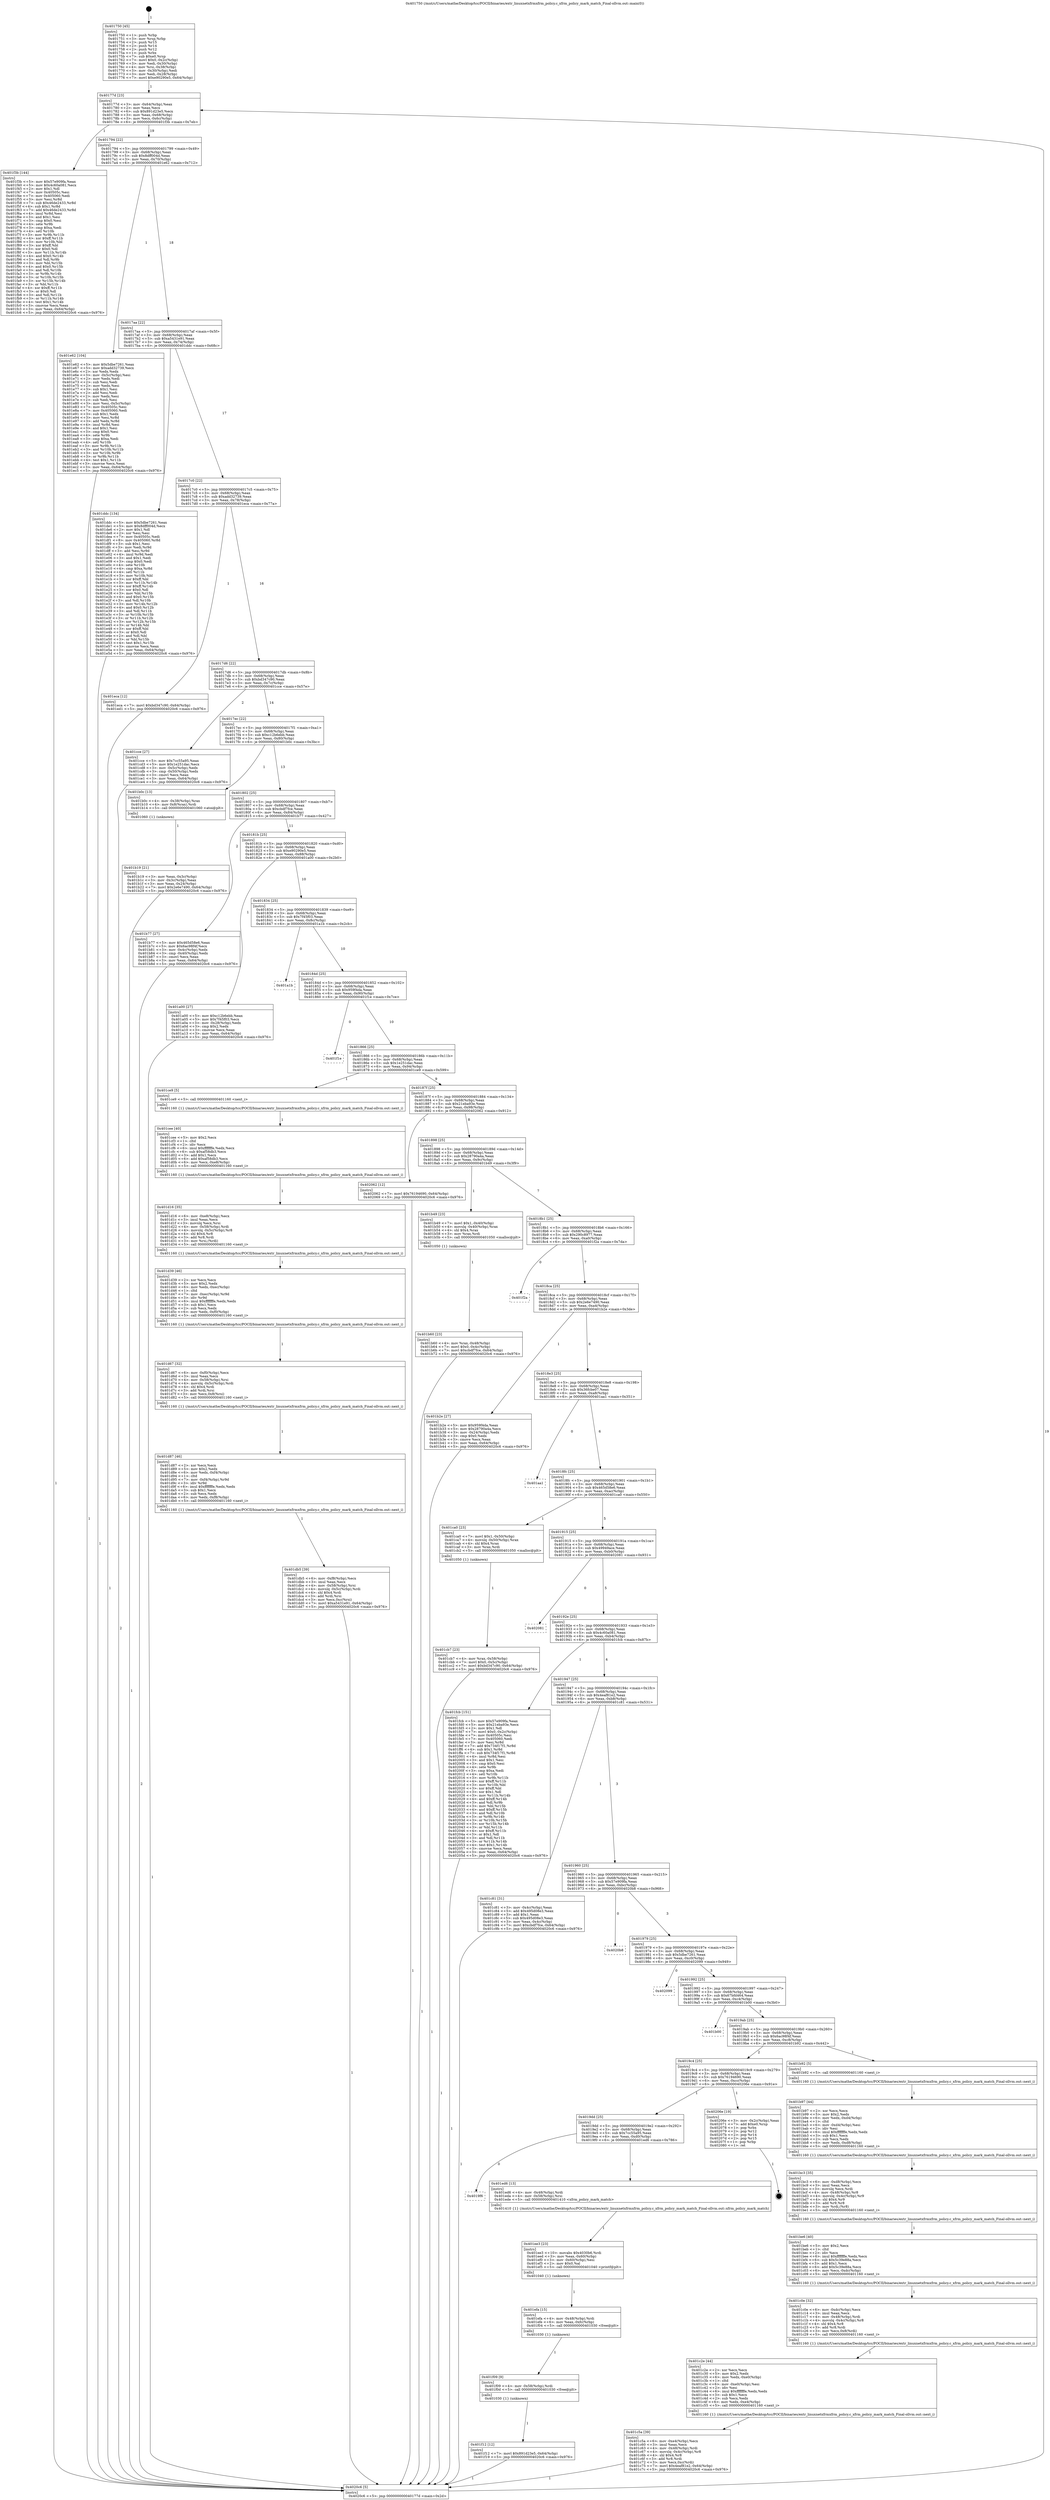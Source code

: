 digraph "0x401750" {
  label = "0x401750 (/mnt/c/Users/mathe/Desktop/tcc/POCII/binaries/extr_linuxnetxfrmxfrm_policy.c_xfrm_policy_mark_match_Final-ollvm.out::main(0))"
  labelloc = "t"
  node[shape=record]

  Entry [label="",width=0.3,height=0.3,shape=circle,fillcolor=black,style=filled]
  "0x40177d" [label="{
     0x40177d [23]\l
     | [instrs]\l
     &nbsp;&nbsp;0x40177d \<+3\>: mov -0x64(%rbp),%eax\l
     &nbsp;&nbsp;0x401780 \<+2\>: mov %eax,%ecx\l
     &nbsp;&nbsp;0x401782 \<+6\>: sub $0x891d23e5,%ecx\l
     &nbsp;&nbsp;0x401788 \<+3\>: mov %eax,-0x68(%rbp)\l
     &nbsp;&nbsp;0x40178b \<+3\>: mov %ecx,-0x6c(%rbp)\l
     &nbsp;&nbsp;0x40178e \<+6\>: je 0000000000401f3b \<main+0x7eb\>\l
  }"]
  "0x401f3b" [label="{
     0x401f3b [144]\l
     | [instrs]\l
     &nbsp;&nbsp;0x401f3b \<+5\>: mov $0x57e909fa,%eax\l
     &nbsp;&nbsp;0x401f40 \<+5\>: mov $0x4c60a081,%ecx\l
     &nbsp;&nbsp;0x401f45 \<+2\>: mov $0x1,%dl\l
     &nbsp;&nbsp;0x401f47 \<+7\>: mov 0x40505c,%esi\l
     &nbsp;&nbsp;0x401f4e \<+7\>: mov 0x405060,%edi\l
     &nbsp;&nbsp;0x401f55 \<+3\>: mov %esi,%r8d\l
     &nbsp;&nbsp;0x401f58 \<+7\>: sub $0x46de2433,%r8d\l
     &nbsp;&nbsp;0x401f5f \<+4\>: sub $0x1,%r8d\l
     &nbsp;&nbsp;0x401f63 \<+7\>: add $0x46de2433,%r8d\l
     &nbsp;&nbsp;0x401f6a \<+4\>: imul %r8d,%esi\l
     &nbsp;&nbsp;0x401f6e \<+3\>: and $0x1,%esi\l
     &nbsp;&nbsp;0x401f71 \<+3\>: cmp $0x0,%esi\l
     &nbsp;&nbsp;0x401f74 \<+4\>: sete %r9b\l
     &nbsp;&nbsp;0x401f78 \<+3\>: cmp $0xa,%edi\l
     &nbsp;&nbsp;0x401f7b \<+4\>: setl %r10b\l
     &nbsp;&nbsp;0x401f7f \<+3\>: mov %r9b,%r11b\l
     &nbsp;&nbsp;0x401f82 \<+4\>: xor $0xff,%r11b\l
     &nbsp;&nbsp;0x401f86 \<+3\>: mov %r10b,%bl\l
     &nbsp;&nbsp;0x401f89 \<+3\>: xor $0xff,%bl\l
     &nbsp;&nbsp;0x401f8c \<+3\>: xor $0x0,%dl\l
     &nbsp;&nbsp;0x401f8f \<+3\>: mov %r11b,%r14b\l
     &nbsp;&nbsp;0x401f92 \<+4\>: and $0x0,%r14b\l
     &nbsp;&nbsp;0x401f96 \<+3\>: and %dl,%r9b\l
     &nbsp;&nbsp;0x401f99 \<+3\>: mov %bl,%r15b\l
     &nbsp;&nbsp;0x401f9c \<+4\>: and $0x0,%r15b\l
     &nbsp;&nbsp;0x401fa0 \<+3\>: and %dl,%r10b\l
     &nbsp;&nbsp;0x401fa3 \<+3\>: or %r9b,%r14b\l
     &nbsp;&nbsp;0x401fa6 \<+3\>: or %r10b,%r15b\l
     &nbsp;&nbsp;0x401fa9 \<+3\>: xor %r15b,%r14b\l
     &nbsp;&nbsp;0x401fac \<+3\>: or %bl,%r11b\l
     &nbsp;&nbsp;0x401faf \<+4\>: xor $0xff,%r11b\l
     &nbsp;&nbsp;0x401fb3 \<+3\>: or $0x0,%dl\l
     &nbsp;&nbsp;0x401fb6 \<+3\>: and %dl,%r11b\l
     &nbsp;&nbsp;0x401fb9 \<+3\>: or %r11b,%r14b\l
     &nbsp;&nbsp;0x401fbc \<+4\>: test $0x1,%r14b\l
     &nbsp;&nbsp;0x401fc0 \<+3\>: cmovne %ecx,%eax\l
     &nbsp;&nbsp;0x401fc3 \<+3\>: mov %eax,-0x64(%rbp)\l
     &nbsp;&nbsp;0x401fc6 \<+5\>: jmp 00000000004020c6 \<main+0x976\>\l
  }"]
  "0x401794" [label="{
     0x401794 [22]\l
     | [instrs]\l
     &nbsp;&nbsp;0x401794 \<+5\>: jmp 0000000000401799 \<main+0x49\>\l
     &nbsp;&nbsp;0x401799 \<+3\>: mov -0x68(%rbp),%eax\l
     &nbsp;&nbsp;0x40179c \<+5\>: sub $0x8dff004d,%eax\l
     &nbsp;&nbsp;0x4017a1 \<+3\>: mov %eax,-0x70(%rbp)\l
     &nbsp;&nbsp;0x4017a4 \<+6\>: je 0000000000401e62 \<main+0x712\>\l
  }"]
  Exit [label="",width=0.3,height=0.3,shape=circle,fillcolor=black,style=filled,peripheries=2]
  "0x401e62" [label="{
     0x401e62 [104]\l
     | [instrs]\l
     &nbsp;&nbsp;0x401e62 \<+5\>: mov $0x5dbe7261,%eax\l
     &nbsp;&nbsp;0x401e67 \<+5\>: mov $0xadd32739,%ecx\l
     &nbsp;&nbsp;0x401e6c \<+2\>: xor %edx,%edx\l
     &nbsp;&nbsp;0x401e6e \<+3\>: mov -0x5c(%rbp),%esi\l
     &nbsp;&nbsp;0x401e71 \<+2\>: mov %edx,%edi\l
     &nbsp;&nbsp;0x401e73 \<+2\>: sub %esi,%edi\l
     &nbsp;&nbsp;0x401e75 \<+2\>: mov %edx,%esi\l
     &nbsp;&nbsp;0x401e77 \<+3\>: sub $0x1,%esi\l
     &nbsp;&nbsp;0x401e7a \<+2\>: add %esi,%edi\l
     &nbsp;&nbsp;0x401e7c \<+2\>: mov %edx,%esi\l
     &nbsp;&nbsp;0x401e7e \<+2\>: sub %edi,%esi\l
     &nbsp;&nbsp;0x401e80 \<+3\>: mov %esi,-0x5c(%rbp)\l
     &nbsp;&nbsp;0x401e83 \<+7\>: mov 0x40505c,%esi\l
     &nbsp;&nbsp;0x401e8a \<+7\>: mov 0x405060,%edi\l
     &nbsp;&nbsp;0x401e91 \<+3\>: sub $0x1,%edx\l
     &nbsp;&nbsp;0x401e94 \<+3\>: mov %esi,%r8d\l
     &nbsp;&nbsp;0x401e97 \<+3\>: add %edx,%r8d\l
     &nbsp;&nbsp;0x401e9a \<+4\>: imul %r8d,%esi\l
     &nbsp;&nbsp;0x401e9e \<+3\>: and $0x1,%esi\l
     &nbsp;&nbsp;0x401ea1 \<+3\>: cmp $0x0,%esi\l
     &nbsp;&nbsp;0x401ea4 \<+4\>: sete %r9b\l
     &nbsp;&nbsp;0x401ea8 \<+3\>: cmp $0xa,%edi\l
     &nbsp;&nbsp;0x401eab \<+4\>: setl %r10b\l
     &nbsp;&nbsp;0x401eaf \<+3\>: mov %r9b,%r11b\l
     &nbsp;&nbsp;0x401eb2 \<+3\>: and %r10b,%r11b\l
     &nbsp;&nbsp;0x401eb5 \<+3\>: xor %r10b,%r9b\l
     &nbsp;&nbsp;0x401eb8 \<+3\>: or %r9b,%r11b\l
     &nbsp;&nbsp;0x401ebb \<+4\>: test $0x1,%r11b\l
     &nbsp;&nbsp;0x401ebf \<+3\>: cmovne %ecx,%eax\l
     &nbsp;&nbsp;0x401ec2 \<+3\>: mov %eax,-0x64(%rbp)\l
     &nbsp;&nbsp;0x401ec5 \<+5\>: jmp 00000000004020c6 \<main+0x976\>\l
  }"]
  "0x4017aa" [label="{
     0x4017aa [22]\l
     | [instrs]\l
     &nbsp;&nbsp;0x4017aa \<+5\>: jmp 00000000004017af \<main+0x5f\>\l
     &nbsp;&nbsp;0x4017af \<+3\>: mov -0x68(%rbp),%eax\l
     &nbsp;&nbsp;0x4017b2 \<+5\>: sub $0xa5431e91,%eax\l
     &nbsp;&nbsp;0x4017b7 \<+3\>: mov %eax,-0x74(%rbp)\l
     &nbsp;&nbsp;0x4017ba \<+6\>: je 0000000000401ddc \<main+0x68c\>\l
  }"]
  "0x401f12" [label="{
     0x401f12 [12]\l
     | [instrs]\l
     &nbsp;&nbsp;0x401f12 \<+7\>: movl $0x891d23e5,-0x64(%rbp)\l
     &nbsp;&nbsp;0x401f19 \<+5\>: jmp 00000000004020c6 \<main+0x976\>\l
  }"]
  "0x401ddc" [label="{
     0x401ddc [134]\l
     | [instrs]\l
     &nbsp;&nbsp;0x401ddc \<+5\>: mov $0x5dbe7261,%eax\l
     &nbsp;&nbsp;0x401de1 \<+5\>: mov $0x8dff004d,%ecx\l
     &nbsp;&nbsp;0x401de6 \<+2\>: mov $0x1,%dl\l
     &nbsp;&nbsp;0x401de8 \<+2\>: xor %esi,%esi\l
     &nbsp;&nbsp;0x401dea \<+7\>: mov 0x40505c,%edi\l
     &nbsp;&nbsp;0x401df1 \<+8\>: mov 0x405060,%r8d\l
     &nbsp;&nbsp;0x401df9 \<+3\>: sub $0x1,%esi\l
     &nbsp;&nbsp;0x401dfc \<+3\>: mov %edi,%r9d\l
     &nbsp;&nbsp;0x401dff \<+3\>: add %esi,%r9d\l
     &nbsp;&nbsp;0x401e02 \<+4\>: imul %r9d,%edi\l
     &nbsp;&nbsp;0x401e06 \<+3\>: and $0x1,%edi\l
     &nbsp;&nbsp;0x401e09 \<+3\>: cmp $0x0,%edi\l
     &nbsp;&nbsp;0x401e0c \<+4\>: sete %r10b\l
     &nbsp;&nbsp;0x401e10 \<+4\>: cmp $0xa,%r8d\l
     &nbsp;&nbsp;0x401e14 \<+4\>: setl %r11b\l
     &nbsp;&nbsp;0x401e18 \<+3\>: mov %r10b,%bl\l
     &nbsp;&nbsp;0x401e1b \<+3\>: xor $0xff,%bl\l
     &nbsp;&nbsp;0x401e1e \<+3\>: mov %r11b,%r14b\l
     &nbsp;&nbsp;0x401e21 \<+4\>: xor $0xff,%r14b\l
     &nbsp;&nbsp;0x401e25 \<+3\>: xor $0x0,%dl\l
     &nbsp;&nbsp;0x401e28 \<+3\>: mov %bl,%r15b\l
     &nbsp;&nbsp;0x401e2b \<+4\>: and $0x0,%r15b\l
     &nbsp;&nbsp;0x401e2f \<+3\>: and %dl,%r10b\l
     &nbsp;&nbsp;0x401e32 \<+3\>: mov %r14b,%r12b\l
     &nbsp;&nbsp;0x401e35 \<+4\>: and $0x0,%r12b\l
     &nbsp;&nbsp;0x401e39 \<+3\>: and %dl,%r11b\l
     &nbsp;&nbsp;0x401e3c \<+3\>: or %r10b,%r15b\l
     &nbsp;&nbsp;0x401e3f \<+3\>: or %r11b,%r12b\l
     &nbsp;&nbsp;0x401e42 \<+3\>: xor %r12b,%r15b\l
     &nbsp;&nbsp;0x401e45 \<+3\>: or %r14b,%bl\l
     &nbsp;&nbsp;0x401e48 \<+3\>: xor $0xff,%bl\l
     &nbsp;&nbsp;0x401e4b \<+3\>: or $0x0,%dl\l
     &nbsp;&nbsp;0x401e4e \<+2\>: and %dl,%bl\l
     &nbsp;&nbsp;0x401e50 \<+3\>: or %bl,%r15b\l
     &nbsp;&nbsp;0x401e53 \<+4\>: test $0x1,%r15b\l
     &nbsp;&nbsp;0x401e57 \<+3\>: cmovne %ecx,%eax\l
     &nbsp;&nbsp;0x401e5a \<+3\>: mov %eax,-0x64(%rbp)\l
     &nbsp;&nbsp;0x401e5d \<+5\>: jmp 00000000004020c6 \<main+0x976\>\l
  }"]
  "0x4017c0" [label="{
     0x4017c0 [22]\l
     | [instrs]\l
     &nbsp;&nbsp;0x4017c0 \<+5\>: jmp 00000000004017c5 \<main+0x75\>\l
     &nbsp;&nbsp;0x4017c5 \<+3\>: mov -0x68(%rbp),%eax\l
     &nbsp;&nbsp;0x4017c8 \<+5\>: sub $0xadd32739,%eax\l
     &nbsp;&nbsp;0x4017cd \<+3\>: mov %eax,-0x78(%rbp)\l
     &nbsp;&nbsp;0x4017d0 \<+6\>: je 0000000000401eca \<main+0x77a\>\l
  }"]
  "0x401f09" [label="{
     0x401f09 [9]\l
     | [instrs]\l
     &nbsp;&nbsp;0x401f09 \<+4\>: mov -0x58(%rbp),%rdi\l
     &nbsp;&nbsp;0x401f0d \<+5\>: call 0000000000401030 \<free@plt\>\l
     | [calls]\l
     &nbsp;&nbsp;0x401030 \{1\} (unknown)\l
  }"]
  "0x401eca" [label="{
     0x401eca [12]\l
     | [instrs]\l
     &nbsp;&nbsp;0x401eca \<+7\>: movl $0xbd347c90,-0x64(%rbp)\l
     &nbsp;&nbsp;0x401ed1 \<+5\>: jmp 00000000004020c6 \<main+0x976\>\l
  }"]
  "0x4017d6" [label="{
     0x4017d6 [22]\l
     | [instrs]\l
     &nbsp;&nbsp;0x4017d6 \<+5\>: jmp 00000000004017db \<main+0x8b\>\l
     &nbsp;&nbsp;0x4017db \<+3\>: mov -0x68(%rbp),%eax\l
     &nbsp;&nbsp;0x4017de \<+5\>: sub $0xbd347c90,%eax\l
     &nbsp;&nbsp;0x4017e3 \<+3\>: mov %eax,-0x7c(%rbp)\l
     &nbsp;&nbsp;0x4017e6 \<+6\>: je 0000000000401cce \<main+0x57e\>\l
  }"]
  "0x401efa" [label="{
     0x401efa [15]\l
     | [instrs]\l
     &nbsp;&nbsp;0x401efa \<+4\>: mov -0x48(%rbp),%rdi\l
     &nbsp;&nbsp;0x401efe \<+6\>: mov %eax,-0xfc(%rbp)\l
     &nbsp;&nbsp;0x401f04 \<+5\>: call 0000000000401030 \<free@plt\>\l
     | [calls]\l
     &nbsp;&nbsp;0x401030 \{1\} (unknown)\l
  }"]
  "0x401cce" [label="{
     0x401cce [27]\l
     | [instrs]\l
     &nbsp;&nbsp;0x401cce \<+5\>: mov $0x7cc55a95,%eax\l
     &nbsp;&nbsp;0x401cd3 \<+5\>: mov $0x1e251dac,%ecx\l
     &nbsp;&nbsp;0x401cd8 \<+3\>: mov -0x5c(%rbp),%edx\l
     &nbsp;&nbsp;0x401cdb \<+3\>: cmp -0x50(%rbp),%edx\l
     &nbsp;&nbsp;0x401cde \<+3\>: cmovl %ecx,%eax\l
     &nbsp;&nbsp;0x401ce1 \<+3\>: mov %eax,-0x64(%rbp)\l
     &nbsp;&nbsp;0x401ce4 \<+5\>: jmp 00000000004020c6 \<main+0x976\>\l
  }"]
  "0x4017ec" [label="{
     0x4017ec [22]\l
     | [instrs]\l
     &nbsp;&nbsp;0x4017ec \<+5\>: jmp 00000000004017f1 \<main+0xa1\>\l
     &nbsp;&nbsp;0x4017f1 \<+3\>: mov -0x68(%rbp),%eax\l
     &nbsp;&nbsp;0x4017f4 \<+5\>: sub $0xc12b6ebb,%eax\l
     &nbsp;&nbsp;0x4017f9 \<+3\>: mov %eax,-0x80(%rbp)\l
     &nbsp;&nbsp;0x4017fc \<+6\>: je 0000000000401b0c \<main+0x3bc\>\l
  }"]
  "0x401ee3" [label="{
     0x401ee3 [23]\l
     | [instrs]\l
     &nbsp;&nbsp;0x401ee3 \<+10\>: movabs $0x4030b6,%rdi\l
     &nbsp;&nbsp;0x401eed \<+3\>: mov %eax,-0x60(%rbp)\l
     &nbsp;&nbsp;0x401ef0 \<+3\>: mov -0x60(%rbp),%esi\l
     &nbsp;&nbsp;0x401ef3 \<+2\>: mov $0x0,%al\l
     &nbsp;&nbsp;0x401ef5 \<+5\>: call 0000000000401040 \<printf@plt\>\l
     | [calls]\l
     &nbsp;&nbsp;0x401040 \{1\} (unknown)\l
  }"]
  "0x401b0c" [label="{
     0x401b0c [13]\l
     | [instrs]\l
     &nbsp;&nbsp;0x401b0c \<+4\>: mov -0x38(%rbp),%rax\l
     &nbsp;&nbsp;0x401b10 \<+4\>: mov 0x8(%rax),%rdi\l
     &nbsp;&nbsp;0x401b14 \<+5\>: call 0000000000401060 \<atoi@plt\>\l
     | [calls]\l
     &nbsp;&nbsp;0x401060 \{1\} (unknown)\l
  }"]
  "0x401802" [label="{
     0x401802 [25]\l
     | [instrs]\l
     &nbsp;&nbsp;0x401802 \<+5\>: jmp 0000000000401807 \<main+0xb7\>\l
     &nbsp;&nbsp;0x401807 \<+3\>: mov -0x68(%rbp),%eax\l
     &nbsp;&nbsp;0x40180a \<+5\>: sub $0xcbdf7fce,%eax\l
     &nbsp;&nbsp;0x40180f \<+6\>: mov %eax,-0x84(%rbp)\l
     &nbsp;&nbsp;0x401815 \<+6\>: je 0000000000401b77 \<main+0x427\>\l
  }"]
  "0x4019f6" [label="{
     0x4019f6\l
  }", style=dashed]
  "0x401b77" [label="{
     0x401b77 [27]\l
     | [instrs]\l
     &nbsp;&nbsp;0x401b77 \<+5\>: mov $0x465d58e6,%eax\l
     &nbsp;&nbsp;0x401b7c \<+5\>: mov $0x6ac98f4f,%ecx\l
     &nbsp;&nbsp;0x401b81 \<+3\>: mov -0x4c(%rbp),%edx\l
     &nbsp;&nbsp;0x401b84 \<+3\>: cmp -0x40(%rbp),%edx\l
     &nbsp;&nbsp;0x401b87 \<+3\>: cmovl %ecx,%eax\l
     &nbsp;&nbsp;0x401b8a \<+3\>: mov %eax,-0x64(%rbp)\l
     &nbsp;&nbsp;0x401b8d \<+5\>: jmp 00000000004020c6 \<main+0x976\>\l
  }"]
  "0x40181b" [label="{
     0x40181b [25]\l
     | [instrs]\l
     &nbsp;&nbsp;0x40181b \<+5\>: jmp 0000000000401820 \<main+0xd0\>\l
     &nbsp;&nbsp;0x401820 \<+3\>: mov -0x68(%rbp),%eax\l
     &nbsp;&nbsp;0x401823 \<+5\>: sub $0xe90290e5,%eax\l
     &nbsp;&nbsp;0x401828 \<+6\>: mov %eax,-0x88(%rbp)\l
     &nbsp;&nbsp;0x40182e \<+6\>: je 0000000000401a00 \<main+0x2b0\>\l
  }"]
  "0x401ed6" [label="{
     0x401ed6 [13]\l
     | [instrs]\l
     &nbsp;&nbsp;0x401ed6 \<+4\>: mov -0x48(%rbp),%rdi\l
     &nbsp;&nbsp;0x401eda \<+4\>: mov -0x58(%rbp),%rsi\l
     &nbsp;&nbsp;0x401ede \<+5\>: call 0000000000401410 \<xfrm_policy_mark_match\>\l
     | [calls]\l
     &nbsp;&nbsp;0x401410 \{1\} (/mnt/c/Users/mathe/Desktop/tcc/POCII/binaries/extr_linuxnetxfrmxfrm_policy.c_xfrm_policy_mark_match_Final-ollvm.out::xfrm_policy_mark_match)\l
  }"]
  "0x401a00" [label="{
     0x401a00 [27]\l
     | [instrs]\l
     &nbsp;&nbsp;0x401a00 \<+5\>: mov $0xc12b6ebb,%eax\l
     &nbsp;&nbsp;0x401a05 \<+5\>: mov $0x7f45f03,%ecx\l
     &nbsp;&nbsp;0x401a0a \<+3\>: mov -0x28(%rbp),%edx\l
     &nbsp;&nbsp;0x401a0d \<+3\>: cmp $0x2,%edx\l
     &nbsp;&nbsp;0x401a10 \<+3\>: cmovne %ecx,%eax\l
     &nbsp;&nbsp;0x401a13 \<+3\>: mov %eax,-0x64(%rbp)\l
     &nbsp;&nbsp;0x401a16 \<+5\>: jmp 00000000004020c6 \<main+0x976\>\l
  }"]
  "0x401834" [label="{
     0x401834 [25]\l
     | [instrs]\l
     &nbsp;&nbsp;0x401834 \<+5\>: jmp 0000000000401839 \<main+0xe9\>\l
     &nbsp;&nbsp;0x401839 \<+3\>: mov -0x68(%rbp),%eax\l
     &nbsp;&nbsp;0x40183c \<+5\>: sub $0x7f45f03,%eax\l
     &nbsp;&nbsp;0x401841 \<+6\>: mov %eax,-0x8c(%rbp)\l
     &nbsp;&nbsp;0x401847 \<+6\>: je 0000000000401a1b \<main+0x2cb\>\l
  }"]
  "0x4020c6" [label="{
     0x4020c6 [5]\l
     | [instrs]\l
     &nbsp;&nbsp;0x4020c6 \<+5\>: jmp 000000000040177d \<main+0x2d\>\l
  }"]
  "0x401750" [label="{
     0x401750 [45]\l
     | [instrs]\l
     &nbsp;&nbsp;0x401750 \<+1\>: push %rbp\l
     &nbsp;&nbsp;0x401751 \<+3\>: mov %rsp,%rbp\l
     &nbsp;&nbsp;0x401754 \<+2\>: push %r15\l
     &nbsp;&nbsp;0x401756 \<+2\>: push %r14\l
     &nbsp;&nbsp;0x401758 \<+2\>: push %r12\l
     &nbsp;&nbsp;0x40175a \<+1\>: push %rbx\l
     &nbsp;&nbsp;0x40175b \<+7\>: sub $0xe0,%rsp\l
     &nbsp;&nbsp;0x401762 \<+7\>: movl $0x0,-0x2c(%rbp)\l
     &nbsp;&nbsp;0x401769 \<+3\>: mov %edi,-0x30(%rbp)\l
     &nbsp;&nbsp;0x40176c \<+4\>: mov %rsi,-0x38(%rbp)\l
     &nbsp;&nbsp;0x401770 \<+3\>: mov -0x30(%rbp),%edi\l
     &nbsp;&nbsp;0x401773 \<+3\>: mov %edi,-0x28(%rbp)\l
     &nbsp;&nbsp;0x401776 \<+7\>: movl $0xe90290e5,-0x64(%rbp)\l
  }"]
  "0x401b19" [label="{
     0x401b19 [21]\l
     | [instrs]\l
     &nbsp;&nbsp;0x401b19 \<+3\>: mov %eax,-0x3c(%rbp)\l
     &nbsp;&nbsp;0x401b1c \<+3\>: mov -0x3c(%rbp),%eax\l
     &nbsp;&nbsp;0x401b1f \<+3\>: mov %eax,-0x24(%rbp)\l
     &nbsp;&nbsp;0x401b22 \<+7\>: movl $0x2e6e7490,-0x64(%rbp)\l
     &nbsp;&nbsp;0x401b29 \<+5\>: jmp 00000000004020c6 \<main+0x976\>\l
  }"]
  "0x4019dd" [label="{
     0x4019dd [25]\l
     | [instrs]\l
     &nbsp;&nbsp;0x4019dd \<+5\>: jmp 00000000004019e2 \<main+0x292\>\l
     &nbsp;&nbsp;0x4019e2 \<+3\>: mov -0x68(%rbp),%eax\l
     &nbsp;&nbsp;0x4019e5 \<+5\>: sub $0x7cc55a95,%eax\l
     &nbsp;&nbsp;0x4019ea \<+6\>: mov %eax,-0xd0(%rbp)\l
     &nbsp;&nbsp;0x4019f0 \<+6\>: je 0000000000401ed6 \<main+0x786\>\l
  }"]
  "0x401a1b" [label="{
     0x401a1b\l
  }", style=dashed]
  "0x40184d" [label="{
     0x40184d [25]\l
     | [instrs]\l
     &nbsp;&nbsp;0x40184d \<+5\>: jmp 0000000000401852 \<main+0x102\>\l
     &nbsp;&nbsp;0x401852 \<+3\>: mov -0x68(%rbp),%eax\l
     &nbsp;&nbsp;0x401855 \<+5\>: sub $0x959f4da,%eax\l
     &nbsp;&nbsp;0x40185a \<+6\>: mov %eax,-0x90(%rbp)\l
     &nbsp;&nbsp;0x401860 \<+6\>: je 0000000000401f1e \<main+0x7ce\>\l
  }"]
  "0x40206e" [label="{
     0x40206e [19]\l
     | [instrs]\l
     &nbsp;&nbsp;0x40206e \<+3\>: mov -0x2c(%rbp),%eax\l
     &nbsp;&nbsp;0x402071 \<+7\>: add $0xe0,%rsp\l
     &nbsp;&nbsp;0x402078 \<+1\>: pop %rbx\l
     &nbsp;&nbsp;0x402079 \<+2\>: pop %r12\l
     &nbsp;&nbsp;0x40207b \<+2\>: pop %r14\l
     &nbsp;&nbsp;0x40207d \<+2\>: pop %r15\l
     &nbsp;&nbsp;0x40207f \<+1\>: pop %rbp\l
     &nbsp;&nbsp;0x402080 \<+1\>: ret\l
  }"]
  "0x401f1e" [label="{
     0x401f1e\l
  }", style=dashed]
  "0x401866" [label="{
     0x401866 [25]\l
     | [instrs]\l
     &nbsp;&nbsp;0x401866 \<+5\>: jmp 000000000040186b \<main+0x11b\>\l
     &nbsp;&nbsp;0x40186b \<+3\>: mov -0x68(%rbp),%eax\l
     &nbsp;&nbsp;0x40186e \<+5\>: sub $0x1e251dac,%eax\l
     &nbsp;&nbsp;0x401873 \<+6\>: mov %eax,-0x94(%rbp)\l
     &nbsp;&nbsp;0x401879 \<+6\>: je 0000000000401ce9 \<main+0x599\>\l
  }"]
  "0x401db5" [label="{
     0x401db5 [39]\l
     | [instrs]\l
     &nbsp;&nbsp;0x401db5 \<+6\>: mov -0xf8(%rbp),%ecx\l
     &nbsp;&nbsp;0x401dbb \<+3\>: imul %eax,%ecx\l
     &nbsp;&nbsp;0x401dbe \<+4\>: mov -0x58(%rbp),%rsi\l
     &nbsp;&nbsp;0x401dc2 \<+4\>: movslq -0x5c(%rbp),%rdi\l
     &nbsp;&nbsp;0x401dc6 \<+4\>: shl $0x4,%rdi\l
     &nbsp;&nbsp;0x401dca \<+3\>: add %rdi,%rsi\l
     &nbsp;&nbsp;0x401dcd \<+3\>: mov %ecx,0xc(%rsi)\l
     &nbsp;&nbsp;0x401dd0 \<+7\>: movl $0xa5431e91,-0x64(%rbp)\l
     &nbsp;&nbsp;0x401dd7 \<+5\>: jmp 00000000004020c6 \<main+0x976\>\l
  }"]
  "0x401ce9" [label="{
     0x401ce9 [5]\l
     | [instrs]\l
     &nbsp;&nbsp;0x401ce9 \<+5\>: call 0000000000401160 \<next_i\>\l
     | [calls]\l
     &nbsp;&nbsp;0x401160 \{1\} (/mnt/c/Users/mathe/Desktop/tcc/POCII/binaries/extr_linuxnetxfrmxfrm_policy.c_xfrm_policy_mark_match_Final-ollvm.out::next_i)\l
  }"]
  "0x40187f" [label="{
     0x40187f [25]\l
     | [instrs]\l
     &nbsp;&nbsp;0x40187f \<+5\>: jmp 0000000000401884 \<main+0x134\>\l
     &nbsp;&nbsp;0x401884 \<+3\>: mov -0x68(%rbp),%eax\l
     &nbsp;&nbsp;0x401887 \<+5\>: sub $0x21eba93e,%eax\l
     &nbsp;&nbsp;0x40188c \<+6\>: mov %eax,-0x98(%rbp)\l
     &nbsp;&nbsp;0x401892 \<+6\>: je 0000000000402062 \<main+0x912\>\l
  }"]
  "0x401d87" [label="{
     0x401d87 [46]\l
     | [instrs]\l
     &nbsp;&nbsp;0x401d87 \<+2\>: xor %ecx,%ecx\l
     &nbsp;&nbsp;0x401d89 \<+5\>: mov $0x2,%edx\l
     &nbsp;&nbsp;0x401d8e \<+6\>: mov %edx,-0xf4(%rbp)\l
     &nbsp;&nbsp;0x401d94 \<+1\>: cltd\l
     &nbsp;&nbsp;0x401d95 \<+7\>: mov -0xf4(%rbp),%r9d\l
     &nbsp;&nbsp;0x401d9c \<+3\>: idiv %r9d\l
     &nbsp;&nbsp;0x401d9f \<+6\>: imul $0xfffffffe,%edx,%edx\l
     &nbsp;&nbsp;0x401da5 \<+3\>: sub $0x1,%ecx\l
     &nbsp;&nbsp;0x401da8 \<+2\>: sub %ecx,%edx\l
     &nbsp;&nbsp;0x401daa \<+6\>: mov %edx,-0xf8(%rbp)\l
     &nbsp;&nbsp;0x401db0 \<+5\>: call 0000000000401160 \<next_i\>\l
     | [calls]\l
     &nbsp;&nbsp;0x401160 \{1\} (/mnt/c/Users/mathe/Desktop/tcc/POCII/binaries/extr_linuxnetxfrmxfrm_policy.c_xfrm_policy_mark_match_Final-ollvm.out::next_i)\l
  }"]
  "0x402062" [label="{
     0x402062 [12]\l
     | [instrs]\l
     &nbsp;&nbsp;0x402062 \<+7\>: movl $0x76194690,-0x64(%rbp)\l
     &nbsp;&nbsp;0x402069 \<+5\>: jmp 00000000004020c6 \<main+0x976\>\l
  }"]
  "0x401898" [label="{
     0x401898 [25]\l
     | [instrs]\l
     &nbsp;&nbsp;0x401898 \<+5\>: jmp 000000000040189d \<main+0x14d\>\l
     &nbsp;&nbsp;0x40189d \<+3\>: mov -0x68(%rbp),%eax\l
     &nbsp;&nbsp;0x4018a0 \<+5\>: sub $0x28790a4a,%eax\l
     &nbsp;&nbsp;0x4018a5 \<+6\>: mov %eax,-0x9c(%rbp)\l
     &nbsp;&nbsp;0x4018ab \<+6\>: je 0000000000401b49 \<main+0x3f9\>\l
  }"]
  "0x401d67" [label="{
     0x401d67 [32]\l
     | [instrs]\l
     &nbsp;&nbsp;0x401d67 \<+6\>: mov -0xf0(%rbp),%ecx\l
     &nbsp;&nbsp;0x401d6d \<+3\>: imul %eax,%ecx\l
     &nbsp;&nbsp;0x401d70 \<+4\>: mov -0x58(%rbp),%rsi\l
     &nbsp;&nbsp;0x401d74 \<+4\>: movslq -0x5c(%rbp),%rdi\l
     &nbsp;&nbsp;0x401d78 \<+4\>: shl $0x4,%rdi\l
     &nbsp;&nbsp;0x401d7c \<+3\>: add %rdi,%rsi\l
     &nbsp;&nbsp;0x401d7f \<+3\>: mov %ecx,0x8(%rsi)\l
     &nbsp;&nbsp;0x401d82 \<+5\>: call 0000000000401160 \<next_i\>\l
     | [calls]\l
     &nbsp;&nbsp;0x401160 \{1\} (/mnt/c/Users/mathe/Desktop/tcc/POCII/binaries/extr_linuxnetxfrmxfrm_policy.c_xfrm_policy_mark_match_Final-ollvm.out::next_i)\l
  }"]
  "0x401b49" [label="{
     0x401b49 [23]\l
     | [instrs]\l
     &nbsp;&nbsp;0x401b49 \<+7\>: movl $0x1,-0x40(%rbp)\l
     &nbsp;&nbsp;0x401b50 \<+4\>: movslq -0x40(%rbp),%rax\l
     &nbsp;&nbsp;0x401b54 \<+4\>: shl $0x4,%rax\l
     &nbsp;&nbsp;0x401b58 \<+3\>: mov %rax,%rdi\l
     &nbsp;&nbsp;0x401b5b \<+5\>: call 0000000000401050 \<malloc@plt\>\l
     | [calls]\l
     &nbsp;&nbsp;0x401050 \{1\} (unknown)\l
  }"]
  "0x4018b1" [label="{
     0x4018b1 [25]\l
     | [instrs]\l
     &nbsp;&nbsp;0x4018b1 \<+5\>: jmp 00000000004018b6 \<main+0x166\>\l
     &nbsp;&nbsp;0x4018b6 \<+3\>: mov -0x68(%rbp),%eax\l
     &nbsp;&nbsp;0x4018b9 \<+5\>: sub $0x290c8977,%eax\l
     &nbsp;&nbsp;0x4018be \<+6\>: mov %eax,-0xa0(%rbp)\l
     &nbsp;&nbsp;0x4018c4 \<+6\>: je 0000000000401f2a \<main+0x7da\>\l
  }"]
  "0x401d39" [label="{
     0x401d39 [46]\l
     | [instrs]\l
     &nbsp;&nbsp;0x401d39 \<+2\>: xor %ecx,%ecx\l
     &nbsp;&nbsp;0x401d3b \<+5\>: mov $0x2,%edx\l
     &nbsp;&nbsp;0x401d40 \<+6\>: mov %edx,-0xec(%rbp)\l
     &nbsp;&nbsp;0x401d46 \<+1\>: cltd\l
     &nbsp;&nbsp;0x401d47 \<+7\>: mov -0xec(%rbp),%r9d\l
     &nbsp;&nbsp;0x401d4e \<+3\>: idiv %r9d\l
     &nbsp;&nbsp;0x401d51 \<+6\>: imul $0xfffffffe,%edx,%edx\l
     &nbsp;&nbsp;0x401d57 \<+3\>: sub $0x1,%ecx\l
     &nbsp;&nbsp;0x401d5a \<+2\>: sub %ecx,%edx\l
     &nbsp;&nbsp;0x401d5c \<+6\>: mov %edx,-0xf0(%rbp)\l
     &nbsp;&nbsp;0x401d62 \<+5\>: call 0000000000401160 \<next_i\>\l
     | [calls]\l
     &nbsp;&nbsp;0x401160 \{1\} (/mnt/c/Users/mathe/Desktop/tcc/POCII/binaries/extr_linuxnetxfrmxfrm_policy.c_xfrm_policy_mark_match_Final-ollvm.out::next_i)\l
  }"]
  "0x401f2a" [label="{
     0x401f2a\l
  }", style=dashed]
  "0x4018ca" [label="{
     0x4018ca [25]\l
     | [instrs]\l
     &nbsp;&nbsp;0x4018ca \<+5\>: jmp 00000000004018cf \<main+0x17f\>\l
     &nbsp;&nbsp;0x4018cf \<+3\>: mov -0x68(%rbp),%eax\l
     &nbsp;&nbsp;0x4018d2 \<+5\>: sub $0x2e6e7490,%eax\l
     &nbsp;&nbsp;0x4018d7 \<+6\>: mov %eax,-0xa4(%rbp)\l
     &nbsp;&nbsp;0x4018dd \<+6\>: je 0000000000401b2e \<main+0x3de\>\l
  }"]
  "0x401d16" [label="{
     0x401d16 [35]\l
     | [instrs]\l
     &nbsp;&nbsp;0x401d16 \<+6\>: mov -0xe8(%rbp),%ecx\l
     &nbsp;&nbsp;0x401d1c \<+3\>: imul %eax,%ecx\l
     &nbsp;&nbsp;0x401d1f \<+3\>: movslq %ecx,%rsi\l
     &nbsp;&nbsp;0x401d22 \<+4\>: mov -0x58(%rbp),%rdi\l
     &nbsp;&nbsp;0x401d26 \<+4\>: movslq -0x5c(%rbp),%r8\l
     &nbsp;&nbsp;0x401d2a \<+4\>: shl $0x4,%r8\l
     &nbsp;&nbsp;0x401d2e \<+3\>: add %r8,%rdi\l
     &nbsp;&nbsp;0x401d31 \<+3\>: mov %rsi,(%rdi)\l
     &nbsp;&nbsp;0x401d34 \<+5\>: call 0000000000401160 \<next_i\>\l
     | [calls]\l
     &nbsp;&nbsp;0x401160 \{1\} (/mnt/c/Users/mathe/Desktop/tcc/POCII/binaries/extr_linuxnetxfrmxfrm_policy.c_xfrm_policy_mark_match_Final-ollvm.out::next_i)\l
  }"]
  "0x401b2e" [label="{
     0x401b2e [27]\l
     | [instrs]\l
     &nbsp;&nbsp;0x401b2e \<+5\>: mov $0x959f4da,%eax\l
     &nbsp;&nbsp;0x401b33 \<+5\>: mov $0x28790a4a,%ecx\l
     &nbsp;&nbsp;0x401b38 \<+3\>: mov -0x24(%rbp),%edx\l
     &nbsp;&nbsp;0x401b3b \<+3\>: cmp $0x0,%edx\l
     &nbsp;&nbsp;0x401b3e \<+3\>: cmove %ecx,%eax\l
     &nbsp;&nbsp;0x401b41 \<+3\>: mov %eax,-0x64(%rbp)\l
     &nbsp;&nbsp;0x401b44 \<+5\>: jmp 00000000004020c6 \<main+0x976\>\l
  }"]
  "0x4018e3" [label="{
     0x4018e3 [25]\l
     | [instrs]\l
     &nbsp;&nbsp;0x4018e3 \<+5\>: jmp 00000000004018e8 \<main+0x198\>\l
     &nbsp;&nbsp;0x4018e8 \<+3\>: mov -0x68(%rbp),%eax\l
     &nbsp;&nbsp;0x4018eb \<+5\>: sub $0x36fcbe07,%eax\l
     &nbsp;&nbsp;0x4018f0 \<+6\>: mov %eax,-0xa8(%rbp)\l
     &nbsp;&nbsp;0x4018f6 \<+6\>: je 0000000000401aa1 \<main+0x351\>\l
  }"]
  "0x401b60" [label="{
     0x401b60 [23]\l
     | [instrs]\l
     &nbsp;&nbsp;0x401b60 \<+4\>: mov %rax,-0x48(%rbp)\l
     &nbsp;&nbsp;0x401b64 \<+7\>: movl $0x0,-0x4c(%rbp)\l
     &nbsp;&nbsp;0x401b6b \<+7\>: movl $0xcbdf7fce,-0x64(%rbp)\l
     &nbsp;&nbsp;0x401b72 \<+5\>: jmp 00000000004020c6 \<main+0x976\>\l
  }"]
  "0x401cee" [label="{
     0x401cee [40]\l
     | [instrs]\l
     &nbsp;&nbsp;0x401cee \<+5\>: mov $0x2,%ecx\l
     &nbsp;&nbsp;0x401cf3 \<+1\>: cltd\l
     &nbsp;&nbsp;0x401cf4 \<+2\>: idiv %ecx\l
     &nbsp;&nbsp;0x401cf6 \<+6\>: imul $0xfffffffe,%edx,%ecx\l
     &nbsp;&nbsp;0x401cfc \<+6\>: sub $0xaf58db3,%ecx\l
     &nbsp;&nbsp;0x401d02 \<+3\>: add $0x1,%ecx\l
     &nbsp;&nbsp;0x401d05 \<+6\>: add $0xaf58db3,%ecx\l
     &nbsp;&nbsp;0x401d0b \<+6\>: mov %ecx,-0xe8(%rbp)\l
     &nbsp;&nbsp;0x401d11 \<+5\>: call 0000000000401160 \<next_i\>\l
     | [calls]\l
     &nbsp;&nbsp;0x401160 \{1\} (/mnt/c/Users/mathe/Desktop/tcc/POCII/binaries/extr_linuxnetxfrmxfrm_policy.c_xfrm_policy_mark_match_Final-ollvm.out::next_i)\l
  }"]
  "0x401aa1" [label="{
     0x401aa1\l
  }", style=dashed]
  "0x4018fc" [label="{
     0x4018fc [25]\l
     | [instrs]\l
     &nbsp;&nbsp;0x4018fc \<+5\>: jmp 0000000000401901 \<main+0x1b1\>\l
     &nbsp;&nbsp;0x401901 \<+3\>: mov -0x68(%rbp),%eax\l
     &nbsp;&nbsp;0x401904 \<+5\>: sub $0x465d58e6,%eax\l
     &nbsp;&nbsp;0x401909 \<+6\>: mov %eax,-0xac(%rbp)\l
     &nbsp;&nbsp;0x40190f \<+6\>: je 0000000000401ca0 \<main+0x550\>\l
  }"]
  "0x401cb7" [label="{
     0x401cb7 [23]\l
     | [instrs]\l
     &nbsp;&nbsp;0x401cb7 \<+4\>: mov %rax,-0x58(%rbp)\l
     &nbsp;&nbsp;0x401cbb \<+7\>: movl $0x0,-0x5c(%rbp)\l
     &nbsp;&nbsp;0x401cc2 \<+7\>: movl $0xbd347c90,-0x64(%rbp)\l
     &nbsp;&nbsp;0x401cc9 \<+5\>: jmp 00000000004020c6 \<main+0x976\>\l
  }"]
  "0x401ca0" [label="{
     0x401ca0 [23]\l
     | [instrs]\l
     &nbsp;&nbsp;0x401ca0 \<+7\>: movl $0x1,-0x50(%rbp)\l
     &nbsp;&nbsp;0x401ca7 \<+4\>: movslq -0x50(%rbp),%rax\l
     &nbsp;&nbsp;0x401cab \<+4\>: shl $0x4,%rax\l
     &nbsp;&nbsp;0x401caf \<+3\>: mov %rax,%rdi\l
     &nbsp;&nbsp;0x401cb2 \<+5\>: call 0000000000401050 \<malloc@plt\>\l
     | [calls]\l
     &nbsp;&nbsp;0x401050 \{1\} (unknown)\l
  }"]
  "0x401915" [label="{
     0x401915 [25]\l
     | [instrs]\l
     &nbsp;&nbsp;0x401915 \<+5\>: jmp 000000000040191a \<main+0x1ca\>\l
     &nbsp;&nbsp;0x40191a \<+3\>: mov -0x68(%rbp),%eax\l
     &nbsp;&nbsp;0x40191d \<+5\>: sub $0x49949ace,%eax\l
     &nbsp;&nbsp;0x401922 \<+6\>: mov %eax,-0xb0(%rbp)\l
     &nbsp;&nbsp;0x401928 \<+6\>: je 0000000000402081 \<main+0x931\>\l
  }"]
  "0x401c5a" [label="{
     0x401c5a [39]\l
     | [instrs]\l
     &nbsp;&nbsp;0x401c5a \<+6\>: mov -0xe4(%rbp),%ecx\l
     &nbsp;&nbsp;0x401c60 \<+3\>: imul %eax,%ecx\l
     &nbsp;&nbsp;0x401c63 \<+4\>: mov -0x48(%rbp),%rdi\l
     &nbsp;&nbsp;0x401c67 \<+4\>: movslq -0x4c(%rbp),%r8\l
     &nbsp;&nbsp;0x401c6b \<+4\>: shl $0x4,%r8\l
     &nbsp;&nbsp;0x401c6f \<+3\>: add %r8,%rdi\l
     &nbsp;&nbsp;0x401c72 \<+3\>: mov %ecx,0xc(%rdi)\l
     &nbsp;&nbsp;0x401c75 \<+7\>: movl $0x4eaf81e2,-0x64(%rbp)\l
     &nbsp;&nbsp;0x401c7c \<+5\>: jmp 00000000004020c6 \<main+0x976\>\l
  }"]
  "0x402081" [label="{
     0x402081\l
  }", style=dashed]
  "0x40192e" [label="{
     0x40192e [25]\l
     | [instrs]\l
     &nbsp;&nbsp;0x40192e \<+5\>: jmp 0000000000401933 \<main+0x1e3\>\l
     &nbsp;&nbsp;0x401933 \<+3\>: mov -0x68(%rbp),%eax\l
     &nbsp;&nbsp;0x401936 \<+5\>: sub $0x4c60a081,%eax\l
     &nbsp;&nbsp;0x40193b \<+6\>: mov %eax,-0xb4(%rbp)\l
     &nbsp;&nbsp;0x401941 \<+6\>: je 0000000000401fcb \<main+0x87b\>\l
  }"]
  "0x401c2e" [label="{
     0x401c2e [44]\l
     | [instrs]\l
     &nbsp;&nbsp;0x401c2e \<+2\>: xor %ecx,%ecx\l
     &nbsp;&nbsp;0x401c30 \<+5\>: mov $0x2,%edx\l
     &nbsp;&nbsp;0x401c35 \<+6\>: mov %edx,-0xe0(%rbp)\l
     &nbsp;&nbsp;0x401c3b \<+1\>: cltd\l
     &nbsp;&nbsp;0x401c3c \<+6\>: mov -0xe0(%rbp),%esi\l
     &nbsp;&nbsp;0x401c42 \<+2\>: idiv %esi\l
     &nbsp;&nbsp;0x401c44 \<+6\>: imul $0xfffffffe,%edx,%edx\l
     &nbsp;&nbsp;0x401c4a \<+3\>: sub $0x1,%ecx\l
     &nbsp;&nbsp;0x401c4d \<+2\>: sub %ecx,%edx\l
     &nbsp;&nbsp;0x401c4f \<+6\>: mov %edx,-0xe4(%rbp)\l
     &nbsp;&nbsp;0x401c55 \<+5\>: call 0000000000401160 \<next_i\>\l
     | [calls]\l
     &nbsp;&nbsp;0x401160 \{1\} (/mnt/c/Users/mathe/Desktop/tcc/POCII/binaries/extr_linuxnetxfrmxfrm_policy.c_xfrm_policy_mark_match_Final-ollvm.out::next_i)\l
  }"]
  "0x401fcb" [label="{
     0x401fcb [151]\l
     | [instrs]\l
     &nbsp;&nbsp;0x401fcb \<+5\>: mov $0x57e909fa,%eax\l
     &nbsp;&nbsp;0x401fd0 \<+5\>: mov $0x21eba93e,%ecx\l
     &nbsp;&nbsp;0x401fd5 \<+2\>: mov $0x1,%dl\l
     &nbsp;&nbsp;0x401fd7 \<+7\>: movl $0x0,-0x2c(%rbp)\l
     &nbsp;&nbsp;0x401fde \<+7\>: mov 0x40505c,%esi\l
     &nbsp;&nbsp;0x401fe5 \<+7\>: mov 0x405060,%edi\l
     &nbsp;&nbsp;0x401fec \<+3\>: mov %esi,%r8d\l
     &nbsp;&nbsp;0x401fef \<+7\>: add $0x734f17f1,%r8d\l
     &nbsp;&nbsp;0x401ff6 \<+4\>: sub $0x1,%r8d\l
     &nbsp;&nbsp;0x401ffa \<+7\>: sub $0x734f17f1,%r8d\l
     &nbsp;&nbsp;0x402001 \<+4\>: imul %r8d,%esi\l
     &nbsp;&nbsp;0x402005 \<+3\>: and $0x1,%esi\l
     &nbsp;&nbsp;0x402008 \<+3\>: cmp $0x0,%esi\l
     &nbsp;&nbsp;0x40200b \<+4\>: sete %r9b\l
     &nbsp;&nbsp;0x40200f \<+3\>: cmp $0xa,%edi\l
     &nbsp;&nbsp;0x402012 \<+4\>: setl %r10b\l
     &nbsp;&nbsp;0x402016 \<+3\>: mov %r9b,%r11b\l
     &nbsp;&nbsp;0x402019 \<+4\>: xor $0xff,%r11b\l
     &nbsp;&nbsp;0x40201d \<+3\>: mov %r10b,%bl\l
     &nbsp;&nbsp;0x402020 \<+3\>: xor $0xff,%bl\l
     &nbsp;&nbsp;0x402023 \<+3\>: xor $0x1,%dl\l
     &nbsp;&nbsp;0x402026 \<+3\>: mov %r11b,%r14b\l
     &nbsp;&nbsp;0x402029 \<+4\>: and $0xff,%r14b\l
     &nbsp;&nbsp;0x40202d \<+3\>: and %dl,%r9b\l
     &nbsp;&nbsp;0x402030 \<+3\>: mov %bl,%r15b\l
     &nbsp;&nbsp;0x402033 \<+4\>: and $0xff,%r15b\l
     &nbsp;&nbsp;0x402037 \<+3\>: and %dl,%r10b\l
     &nbsp;&nbsp;0x40203a \<+3\>: or %r9b,%r14b\l
     &nbsp;&nbsp;0x40203d \<+3\>: or %r10b,%r15b\l
     &nbsp;&nbsp;0x402040 \<+3\>: xor %r15b,%r14b\l
     &nbsp;&nbsp;0x402043 \<+3\>: or %bl,%r11b\l
     &nbsp;&nbsp;0x402046 \<+4\>: xor $0xff,%r11b\l
     &nbsp;&nbsp;0x40204a \<+3\>: or $0x1,%dl\l
     &nbsp;&nbsp;0x40204d \<+3\>: and %dl,%r11b\l
     &nbsp;&nbsp;0x402050 \<+3\>: or %r11b,%r14b\l
     &nbsp;&nbsp;0x402053 \<+4\>: test $0x1,%r14b\l
     &nbsp;&nbsp;0x402057 \<+3\>: cmovne %ecx,%eax\l
     &nbsp;&nbsp;0x40205a \<+3\>: mov %eax,-0x64(%rbp)\l
     &nbsp;&nbsp;0x40205d \<+5\>: jmp 00000000004020c6 \<main+0x976\>\l
  }"]
  "0x401947" [label="{
     0x401947 [25]\l
     | [instrs]\l
     &nbsp;&nbsp;0x401947 \<+5\>: jmp 000000000040194c \<main+0x1fc\>\l
     &nbsp;&nbsp;0x40194c \<+3\>: mov -0x68(%rbp),%eax\l
     &nbsp;&nbsp;0x40194f \<+5\>: sub $0x4eaf81e2,%eax\l
     &nbsp;&nbsp;0x401954 \<+6\>: mov %eax,-0xb8(%rbp)\l
     &nbsp;&nbsp;0x40195a \<+6\>: je 0000000000401c81 \<main+0x531\>\l
  }"]
  "0x401c0e" [label="{
     0x401c0e [32]\l
     | [instrs]\l
     &nbsp;&nbsp;0x401c0e \<+6\>: mov -0xdc(%rbp),%ecx\l
     &nbsp;&nbsp;0x401c14 \<+3\>: imul %eax,%ecx\l
     &nbsp;&nbsp;0x401c17 \<+4\>: mov -0x48(%rbp),%rdi\l
     &nbsp;&nbsp;0x401c1b \<+4\>: movslq -0x4c(%rbp),%r8\l
     &nbsp;&nbsp;0x401c1f \<+4\>: shl $0x4,%r8\l
     &nbsp;&nbsp;0x401c23 \<+3\>: add %r8,%rdi\l
     &nbsp;&nbsp;0x401c26 \<+3\>: mov %ecx,0x8(%rdi)\l
     &nbsp;&nbsp;0x401c29 \<+5\>: call 0000000000401160 \<next_i\>\l
     | [calls]\l
     &nbsp;&nbsp;0x401160 \{1\} (/mnt/c/Users/mathe/Desktop/tcc/POCII/binaries/extr_linuxnetxfrmxfrm_policy.c_xfrm_policy_mark_match_Final-ollvm.out::next_i)\l
  }"]
  "0x401c81" [label="{
     0x401c81 [31]\l
     | [instrs]\l
     &nbsp;&nbsp;0x401c81 \<+3\>: mov -0x4c(%rbp),%eax\l
     &nbsp;&nbsp;0x401c84 \<+5\>: add $0x495d08e3,%eax\l
     &nbsp;&nbsp;0x401c89 \<+3\>: add $0x1,%eax\l
     &nbsp;&nbsp;0x401c8c \<+5\>: sub $0x495d08e3,%eax\l
     &nbsp;&nbsp;0x401c91 \<+3\>: mov %eax,-0x4c(%rbp)\l
     &nbsp;&nbsp;0x401c94 \<+7\>: movl $0xcbdf7fce,-0x64(%rbp)\l
     &nbsp;&nbsp;0x401c9b \<+5\>: jmp 00000000004020c6 \<main+0x976\>\l
  }"]
  "0x401960" [label="{
     0x401960 [25]\l
     | [instrs]\l
     &nbsp;&nbsp;0x401960 \<+5\>: jmp 0000000000401965 \<main+0x215\>\l
     &nbsp;&nbsp;0x401965 \<+3\>: mov -0x68(%rbp),%eax\l
     &nbsp;&nbsp;0x401968 \<+5\>: sub $0x57e909fa,%eax\l
     &nbsp;&nbsp;0x40196d \<+6\>: mov %eax,-0xbc(%rbp)\l
     &nbsp;&nbsp;0x401973 \<+6\>: je 00000000004020b8 \<main+0x968\>\l
  }"]
  "0x401be6" [label="{
     0x401be6 [40]\l
     | [instrs]\l
     &nbsp;&nbsp;0x401be6 \<+5\>: mov $0x2,%ecx\l
     &nbsp;&nbsp;0x401beb \<+1\>: cltd\l
     &nbsp;&nbsp;0x401bec \<+2\>: idiv %ecx\l
     &nbsp;&nbsp;0x401bee \<+6\>: imul $0xfffffffe,%edx,%ecx\l
     &nbsp;&nbsp;0x401bf4 \<+6\>: sub $0x5c39e88a,%ecx\l
     &nbsp;&nbsp;0x401bfa \<+3\>: add $0x1,%ecx\l
     &nbsp;&nbsp;0x401bfd \<+6\>: add $0x5c39e88a,%ecx\l
     &nbsp;&nbsp;0x401c03 \<+6\>: mov %ecx,-0xdc(%rbp)\l
     &nbsp;&nbsp;0x401c09 \<+5\>: call 0000000000401160 \<next_i\>\l
     | [calls]\l
     &nbsp;&nbsp;0x401160 \{1\} (/mnt/c/Users/mathe/Desktop/tcc/POCII/binaries/extr_linuxnetxfrmxfrm_policy.c_xfrm_policy_mark_match_Final-ollvm.out::next_i)\l
  }"]
  "0x4020b8" [label="{
     0x4020b8\l
  }", style=dashed]
  "0x401979" [label="{
     0x401979 [25]\l
     | [instrs]\l
     &nbsp;&nbsp;0x401979 \<+5\>: jmp 000000000040197e \<main+0x22e\>\l
     &nbsp;&nbsp;0x40197e \<+3\>: mov -0x68(%rbp),%eax\l
     &nbsp;&nbsp;0x401981 \<+5\>: sub $0x5dbe7261,%eax\l
     &nbsp;&nbsp;0x401986 \<+6\>: mov %eax,-0xc0(%rbp)\l
     &nbsp;&nbsp;0x40198c \<+6\>: je 0000000000402099 \<main+0x949\>\l
  }"]
  "0x401bc3" [label="{
     0x401bc3 [35]\l
     | [instrs]\l
     &nbsp;&nbsp;0x401bc3 \<+6\>: mov -0xd8(%rbp),%ecx\l
     &nbsp;&nbsp;0x401bc9 \<+3\>: imul %eax,%ecx\l
     &nbsp;&nbsp;0x401bcc \<+3\>: movslq %ecx,%rdi\l
     &nbsp;&nbsp;0x401bcf \<+4\>: mov -0x48(%rbp),%r8\l
     &nbsp;&nbsp;0x401bd3 \<+4\>: movslq -0x4c(%rbp),%r9\l
     &nbsp;&nbsp;0x401bd7 \<+4\>: shl $0x4,%r9\l
     &nbsp;&nbsp;0x401bdb \<+3\>: add %r9,%r8\l
     &nbsp;&nbsp;0x401bde \<+3\>: mov %rdi,(%r8)\l
     &nbsp;&nbsp;0x401be1 \<+5\>: call 0000000000401160 \<next_i\>\l
     | [calls]\l
     &nbsp;&nbsp;0x401160 \{1\} (/mnt/c/Users/mathe/Desktop/tcc/POCII/binaries/extr_linuxnetxfrmxfrm_policy.c_xfrm_policy_mark_match_Final-ollvm.out::next_i)\l
  }"]
  "0x402099" [label="{
     0x402099\l
  }", style=dashed]
  "0x401992" [label="{
     0x401992 [25]\l
     | [instrs]\l
     &nbsp;&nbsp;0x401992 \<+5\>: jmp 0000000000401997 \<main+0x247\>\l
     &nbsp;&nbsp;0x401997 \<+3\>: mov -0x68(%rbp),%eax\l
     &nbsp;&nbsp;0x40199a \<+5\>: sub $0x67bfd464,%eax\l
     &nbsp;&nbsp;0x40199f \<+6\>: mov %eax,-0xc4(%rbp)\l
     &nbsp;&nbsp;0x4019a5 \<+6\>: je 0000000000401b00 \<main+0x3b0\>\l
  }"]
  "0x401b97" [label="{
     0x401b97 [44]\l
     | [instrs]\l
     &nbsp;&nbsp;0x401b97 \<+2\>: xor %ecx,%ecx\l
     &nbsp;&nbsp;0x401b99 \<+5\>: mov $0x2,%edx\l
     &nbsp;&nbsp;0x401b9e \<+6\>: mov %edx,-0xd4(%rbp)\l
     &nbsp;&nbsp;0x401ba4 \<+1\>: cltd\l
     &nbsp;&nbsp;0x401ba5 \<+6\>: mov -0xd4(%rbp),%esi\l
     &nbsp;&nbsp;0x401bab \<+2\>: idiv %esi\l
     &nbsp;&nbsp;0x401bad \<+6\>: imul $0xfffffffe,%edx,%edx\l
     &nbsp;&nbsp;0x401bb3 \<+3\>: sub $0x1,%ecx\l
     &nbsp;&nbsp;0x401bb6 \<+2\>: sub %ecx,%edx\l
     &nbsp;&nbsp;0x401bb8 \<+6\>: mov %edx,-0xd8(%rbp)\l
     &nbsp;&nbsp;0x401bbe \<+5\>: call 0000000000401160 \<next_i\>\l
     | [calls]\l
     &nbsp;&nbsp;0x401160 \{1\} (/mnt/c/Users/mathe/Desktop/tcc/POCII/binaries/extr_linuxnetxfrmxfrm_policy.c_xfrm_policy_mark_match_Final-ollvm.out::next_i)\l
  }"]
  "0x401b00" [label="{
     0x401b00\l
  }", style=dashed]
  "0x4019ab" [label="{
     0x4019ab [25]\l
     | [instrs]\l
     &nbsp;&nbsp;0x4019ab \<+5\>: jmp 00000000004019b0 \<main+0x260\>\l
     &nbsp;&nbsp;0x4019b0 \<+3\>: mov -0x68(%rbp),%eax\l
     &nbsp;&nbsp;0x4019b3 \<+5\>: sub $0x6ac98f4f,%eax\l
     &nbsp;&nbsp;0x4019b8 \<+6\>: mov %eax,-0xc8(%rbp)\l
     &nbsp;&nbsp;0x4019be \<+6\>: je 0000000000401b92 \<main+0x442\>\l
  }"]
  "0x4019c4" [label="{
     0x4019c4 [25]\l
     | [instrs]\l
     &nbsp;&nbsp;0x4019c4 \<+5\>: jmp 00000000004019c9 \<main+0x279\>\l
     &nbsp;&nbsp;0x4019c9 \<+3\>: mov -0x68(%rbp),%eax\l
     &nbsp;&nbsp;0x4019cc \<+5\>: sub $0x76194690,%eax\l
     &nbsp;&nbsp;0x4019d1 \<+6\>: mov %eax,-0xcc(%rbp)\l
     &nbsp;&nbsp;0x4019d7 \<+6\>: je 000000000040206e \<main+0x91e\>\l
  }"]
  "0x401b92" [label="{
     0x401b92 [5]\l
     | [instrs]\l
     &nbsp;&nbsp;0x401b92 \<+5\>: call 0000000000401160 \<next_i\>\l
     | [calls]\l
     &nbsp;&nbsp;0x401160 \{1\} (/mnt/c/Users/mathe/Desktop/tcc/POCII/binaries/extr_linuxnetxfrmxfrm_policy.c_xfrm_policy_mark_match_Final-ollvm.out::next_i)\l
  }"]
  Entry -> "0x401750" [label=" 1"]
  "0x40177d" -> "0x401f3b" [label=" 1"]
  "0x40177d" -> "0x401794" [label=" 19"]
  "0x40206e" -> Exit [label=" 1"]
  "0x401794" -> "0x401e62" [label=" 1"]
  "0x401794" -> "0x4017aa" [label=" 18"]
  "0x402062" -> "0x4020c6" [label=" 1"]
  "0x4017aa" -> "0x401ddc" [label=" 1"]
  "0x4017aa" -> "0x4017c0" [label=" 17"]
  "0x401fcb" -> "0x4020c6" [label=" 1"]
  "0x4017c0" -> "0x401eca" [label=" 1"]
  "0x4017c0" -> "0x4017d6" [label=" 16"]
  "0x401f3b" -> "0x4020c6" [label=" 1"]
  "0x4017d6" -> "0x401cce" [label=" 2"]
  "0x4017d6" -> "0x4017ec" [label=" 14"]
  "0x401f12" -> "0x4020c6" [label=" 1"]
  "0x4017ec" -> "0x401b0c" [label=" 1"]
  "0x4017ec" -> "0x401802" [label=" 13"]
  "0x401f09" -> "0x401f12" [label=" 1"]
  "0x401802" -> "0x401b77" [label=" 2"]
  "0x401802" -> "0x40181b" [label=" 11"]
  "0x401efa" -> "0x401f09" [label=" 1"]
  "0x40181b" -> "0x401a00" [label=" 1"]
  "0x40181b" -> "0x401834" [label=" 10"]
  "0x401a00" -> "0x4020c6" [label=" 1"]
  "0x401750" -> "0x40177d" [label=" 1"]
  "0x4020c6" -> "0x40177d" [label=" 19"]
  "0x401b0c" -> "0x401b19" [label=" 1"]
  "0x401b19" -> "0x4020c6" [label=" 1"]
  "0x401ee3" -> "0x401efa" [label=" 1"]
  "0x401834" -> "0x401a1b" [label=" 0"]
  "0x401834" -> "0x40184d" [label=" 10"]
  "0x4019dd" -> "0x4019f6" [label=" 0"]
  "0x40184d" -> "0x401f1e" [label=" 0"]
  "0x40184d" -> "0x401866" [label=" 10"]
  "0x4019dd" -> "0x401ed6" [label=" 1"]
  "0x401866" -> "0x401ce9" [label=" 1"]
  "0x401866" -> "0x40187f" [label=" 9"]
  "0x4019c4" -> "0x4019dd" [label=" 1"]
  "0x40187f" -> "0x402062" [label=" 1"]
  "0x40187f" -> "0x401898" [label=" 8"]
  "0x4019c4" -> "0x40206e" [label=" 1"]
  "0x401898" -> "0x401b49" [label=" 1"]
  "0x401898" -> "0x4018b1" [label=" 7"]
  "0x401ed6" -> "0x401ee3" [label=" 1"]
  "0x4018b1" -> "0x401f2a" [label=" 0"]
  "0x4018b1" -> "0x4018ca" [label=" 7"]
  "0x401eca" -> "0x4020c6" [label=" 1"]
  "0x4018ca" -> "0x401b2e" [label=" 1"]
  "0x4018ca" -> "0x4018e3" [label=" 6"]
  "0x401b2e" -> "0x4020c6" [label=" 1"]
  "0x401b49" -> "0x401b60" [label=" 1"]
  "0x401b60" -> "0x4020c6" [label=" 1"]
  "0x401b77" -> "0x4020c6" [label=" 2"]
  "0x401e62" -> "0x4020c6" [label=" 1"]
  "0x4018e3" -> "0x401aa1" [label=" 0"]
  "0x4018e3" -> "0x4018fc" [label=" 6"]
  "0x401ddc" -> "0x4020c6" [label=" 1"]
  "0x4018fc" -> "0x401ca0" [label=" 1"]
  "0x4018fc" -> "0x401915" [label=" 5"]
  "0x401db5" -> "0x4020c6" [label=" 1"]
  "0x401915" -> "0x402081" [label=" 0"]
  "0x401915" -> "0x40192e" [label=" 5"]
  "0x401d87" -> "0x401db5" [label=" 1"]
  "0x40192e" -> "0x401fcb" [label=" 1"]
  "0x40192e" -> "0x401947" [label=" 4"]
  "0x401d67" -> "0x401d87" [label=" 1"]
  "0x401947" -> "0x401c81" [label=" 1"]
  "0x401947" -> "0x401960" [label=" 3"]
  "0x401d39" -> "0x401d67" [label=" 1"]
  "0x401960" -> "0x4020b8" [label=" 0"]
  "0x401960" -> "0x401979" [label=" 3"]
  "0x401d16" -> "0x401d39" [label=" 1"]
  "0x401979" -> "0x402099" [label=" 0"]
  "0x401979" -> "0x401992" [label=" 3"]
  "0x401cee" -> "0x401d16" [label=" 1"]
  "0x401992" -> "0x401b00" [label=" 0"]
  "0x401992" -> "0x4019ab" [label=" 3"]
  "0x401ce9" -> "0x401cee" [label=" 1"]
  "0x4019ab" -> "0x401b92" [label=" 1"]
  "0x4019ab" -> "0x4019c4" [label=" 2"]
  "0x401b92" -> "0x401b97" [label=" 1"]
  "0x401b97" -> "0x401bc3" [label=" 1"]
  "0x401bc3" -> "0x401be6" [label=" 1"]
  "0x401be6" -> "0x401c0e" [label=" 1"]
  "0x401c0e" -> "0x401c2e" [label=" 1"]
  "0x401c2e" -> "0x401c5a" [label=" 1"]
  "0x401c5a" -> "0x4020c6" [label=" 1"]
  "0x401c81" -> "0x4020c6" [label=" 1"]
  "0x401ca0" -> "0x401cb7" [label=" 1"]
  "0x401cb7" -> "0x4020c6" [label=" 1"]
  "0x401cce" -> "0x4020c6" [label=" 2"]
}
